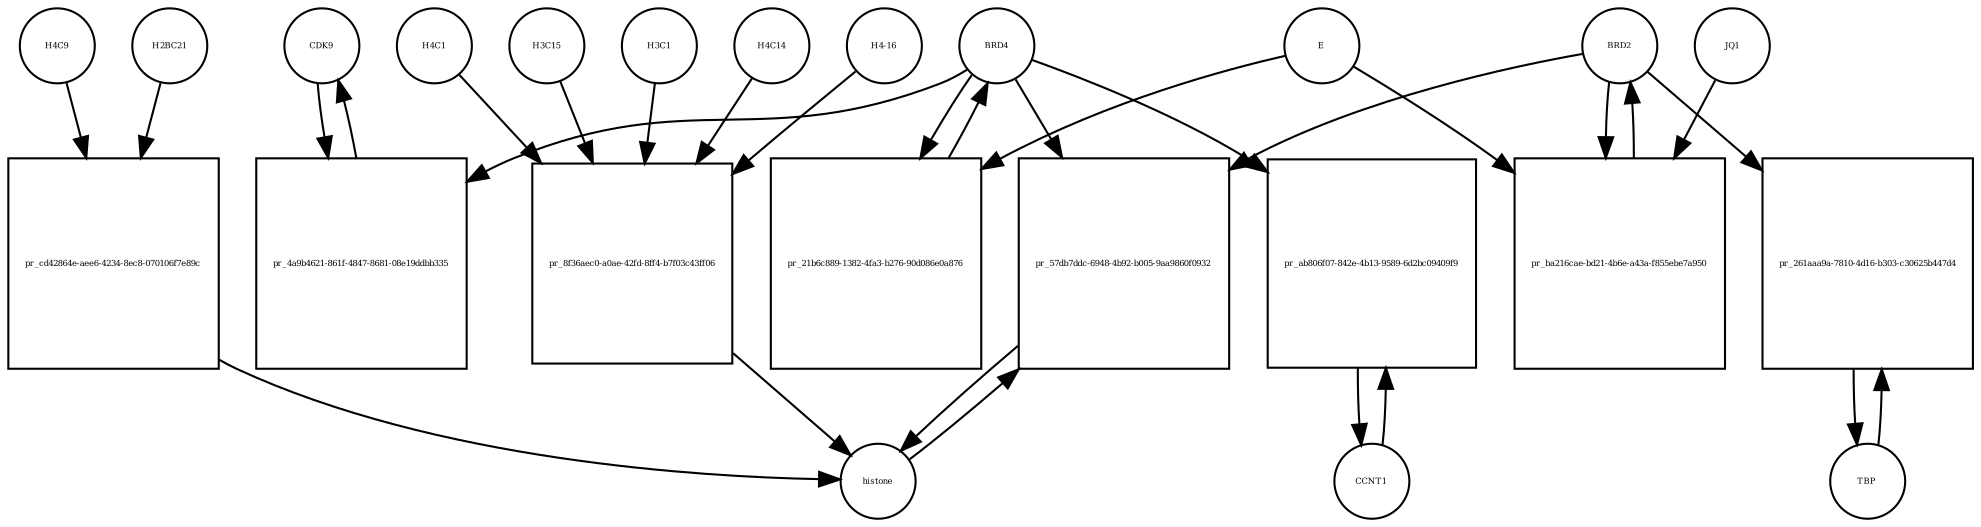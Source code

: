 strict digraph  {
CDK9 [annotation="", bipartite=0, cls=macromolecule, fontsize=4, label=CDK9, shape=circle];
"pr_4a9b4621-861f-4847-8681-08e19ddbb335" [annotation="", bipartite=1, cls=process, fontsize=4, label="pr_4a9b4621-861f-4847-8681-08e19ddbb335", shape=square];
BRD4 [annotation="", bipartite=0, cls=macromolecule, fontsize=4, label=BRD4, shape=circle];
CCNT1 [annotation="", bipartite=0, cls=macromolecule, fontsize=4, label=CCNT1, shape=circle];
"pr_ab806f07-842e-4b13-9589-6d2bc09409f9" [annotation="", bipartite=1, cls=process, fontsize=4, label="pr_ab806f07-842e-4b13-9589-6d2bc09409f9", shape=square];
histone [annotation="", bipartite=0, cls=complex, fontsize=4, label=histone, shape=circle];
"pr_57db7ddc-6948-4b92-b005-9aa9860f0932" [annotation="", bipartite=1, cls=process, fontsize=4, label="pr_57db7ddc-6948-4b92-b005-9aa9860f0932", shape=square];
BRD2 [annotation="", bipartite=0, cls=macromolecule, fontsize=4, label=BRD2, shape=circle];
"pr_21b6c889-1382-4fa3-b276-90d086e0a876" [annotation="", bipartite=1, cls=process, fontsize=4, label="pr_21b6c889-1382-4fa3-b276-90d086e0a876", shape=square];
E [annotation=urn_miriam_ncbiprotein_BCD58755, bipartite=0, cls=macromolecule, fontsize=4, label=E, shape=circle];
H4C14 [annotation="", bipartite=0, cls=macromolecule, fontsize=4, label=H4C14, shape=circle];
"pr_8f36aec0-a0ae-42fd-8ff4-b7f03c43ff06" [annotation="", bipartite=1, cls=process, fontsize=4, label="pr_8f36aec0-a0ae-42fd-8ff4-b7f03c43ff06", shape=square];
"H4-16" [annotation="", bipartite=0, cls=macromolecule, fontsize=4, label="H4-16", shape=circle];
H4C1 [annotation="", bipartite=0, cls=macromolecule, fontsize=4, label=H4C1, shape=circle];
H3C15 [annotation="", bipartite=0, cls=macromolecule, fontsize=4, label=H3C15, shape=circle];
H3C1 [annotation="", bipartite=0, cls=macromolecule, fontsize=4, label=H3C1, shape=circle];
"pr_ba216cae-bd21-4b6e-a43a-f855ebe7a950" [annotation="", bipartite=1, cls=process, fontsize=4, label="pr_ba216cae-bd21-4b6e-a43a-f855ebe7a950", shape=square];
JQ1 [annotation="", bipartite=0, cls=macromolecule, fontsize=4, label=JQ1, shape=circle];
TBP [annotation="", bipartite=0, cls=macromolecule, fontsize=4, label=TBP, shape=circle];
"pr_261aaa9a-7810-4d16-b303-c30625b447d4" [annotation="", bipartite=1, cls=process, fontsize=4, label="pr_261aaa9a-7810-4d16-b303-c30625b447d4", shape=square];
H4C9 [annotation="", bipartite=0, cls=macromolecule, fontsize=4, label=H4C9, shape=circle];
"pr_cd42864e-aee6-4234-8ec8-070106f7e89c" [annotation="", bipartite=1, cls=process, fontsize=4, label="pr_cd42864e-aee6-4234-8ec8-070106f7e89c", shape=square];
H2BC21 [annotation="", bipartite=0, cls=macromolecule, fontsize=4, label=H2BC21, shape=circle];
CDK9 -> "pr_4a9b4621-861f-4847-8681-08e19ddbb335"  [annotation="", interaction_type=consumption];
"pr_4a9b4621-861f-4847-8681-08e19ddbb335" -> CDK9  [annotation="", interaction_type=production];
BRD4 -> "pr_4a9b4621-861f-4847-8681-08e19ddbb335"  [annotation=urn_miriam_taxonomy_10090, interaction_type=catalysis];
BRD4 -> "pr_ab806f07-842e-4b13-9589-6d2bc09409f9"  [annotation="", interaction_type=catalysis];
BRD4 -> "pr_57db7ddc-6948-4b92-b005-9aa9860f0932"  [annotation="urn_miriam_doi_10.1038%2Fnsmb.3228.|urn_miriam_doi_10.1016%2Fj.molcel.2008.01.018", interaction_type=catalysis];
BRD4 -> "pr_21b6c889-1382-4fa3-b276-90d086e0a876"  [annotation="", interaction_type=consumption];
CCNT1 -> "pr_ab806f07-842e-4b13-9589-6d2bc09409f9"  [annotation="", interaction_type=consumption];
"pr_ab806f07-842e-4b13-9589-6d2bc09409f9" -> CCNT1  [annotation="", interaction_type=production];
histone -> "pr_57db7ddc-6948-4b92-b005-9aa9860f0932"  [annotation="", interaction_type=consumption];
"pr_57db7ddc-6948-4b92-b005-9aa9860f0932" -> histone  [annotation="", interaction_type=production];
BRD2 -> "pr_57db7ddc-6948-4b92-b005-9aa9860f0932"  [annotation="urn_miriam_doi_10.1038%2Fnsmb.3228.|urn_miriam_doi_10.1016%2Fj.molcel.2008.01.018", interaction_type=catalysis];
BRD2 -> "pr_ba216cae-bd21-4b6e-a43a-f855ebe7a950"  [annotation="", interaction_type=consumption];
BRD2 -> "pr_261aaa9a-7810-4d16-b303-c30625b447d4"  [annotation="urn_miriam_doi_10.1007%2Fs11010-006-9223-6", interaction_type=catalysis];
"pr_21b6c889-1382-4fa3-b276-90d086e0a876" -> BRD4  [annotation="", interaction_type=production];
E -> "pr_21b6c889-1382-4fa3-b276-90d086e0a876"  [annotation="urn_miriam_doi_10.1038%2Fs41586-020-2286-9", interaction_type=inhibition];
E -> "pr_ba216cae-bd21-4b6e-a43a-f855ebe7a950"  [annotation="urn_miriam_doi_10.1038%2Fs41586-020-2286-9|urn_miriam_doi_10.1080%2F15592294.2018.1469891", interaction_type=inhibition];
H4C14 -> "pr_8f36aec0-a0ae-42fd-8ff4-b7f03c43ff06"  [annotation="", interaction_type=consumption];
"pr_8f36aec0-a0ae-42fd-8ff4-b7f03c43ff06" -> histone  [annotation="", interaction_type=production];
"H4-16" -> "pr_8f36aec0-a0ae-42fd-8ff4-b7f03c43ff06"  [annotation="", interaction_type=consumption];
H4C1 -> "pr_8f36aec0-a0ae-42fd-8ff4-b7f03c43ff06"  [annotation="", interaction_type=consumption];
H3C15 -> "pr_8f36aec0-a0ae-42fd-8ff4-b7f03c43ff06"  [annotation="", interaction_type=consumption];
H3C1 -> "pr_8f36aec0-a0ae-42fd-8ff4-b7f03c43ff06"  [annotation="", interaction_type=consumption];
"pr_ba216cae-bd21-4b6e-a43a-f855ebe7a950" -> BRD2  [annotation="", interaction_type=production];
JQ1 -> "pr_ba216cae-bd21-4b6e-a43a-f855ebe7a950"  [annotation="urn_miriam_doi_10.1038%2Fs41586-020-2286-9|urn_miriam_doi_10.1080%2F15592294.2018.1469891", interaction_type=inhibition];
TBP -> "pr_261aaa9a-7810-4d16-b303-c30625b447d4"  [annotation="", interaction_type=consumption];
"pr_261aaa9a-7810-4d16-b303-c30625b447d4" -> TBP  [annotation="", interaction_type=production];
H4C9 -> "pr_cd42864e-aee6-4234-8ec8-070106f7e89c"  [annotation="", interaction_type=consumption];
"pr_cd42864e-aee6-4234-8ec8-070106f7e89c" -> histone  [annotation="", interaction_type=production];
H2BC21 -> "pr_cd42864e-aee6-4234-8ec8-070106f7e89c"  [annotation="", interaction_type=consumption];
}
